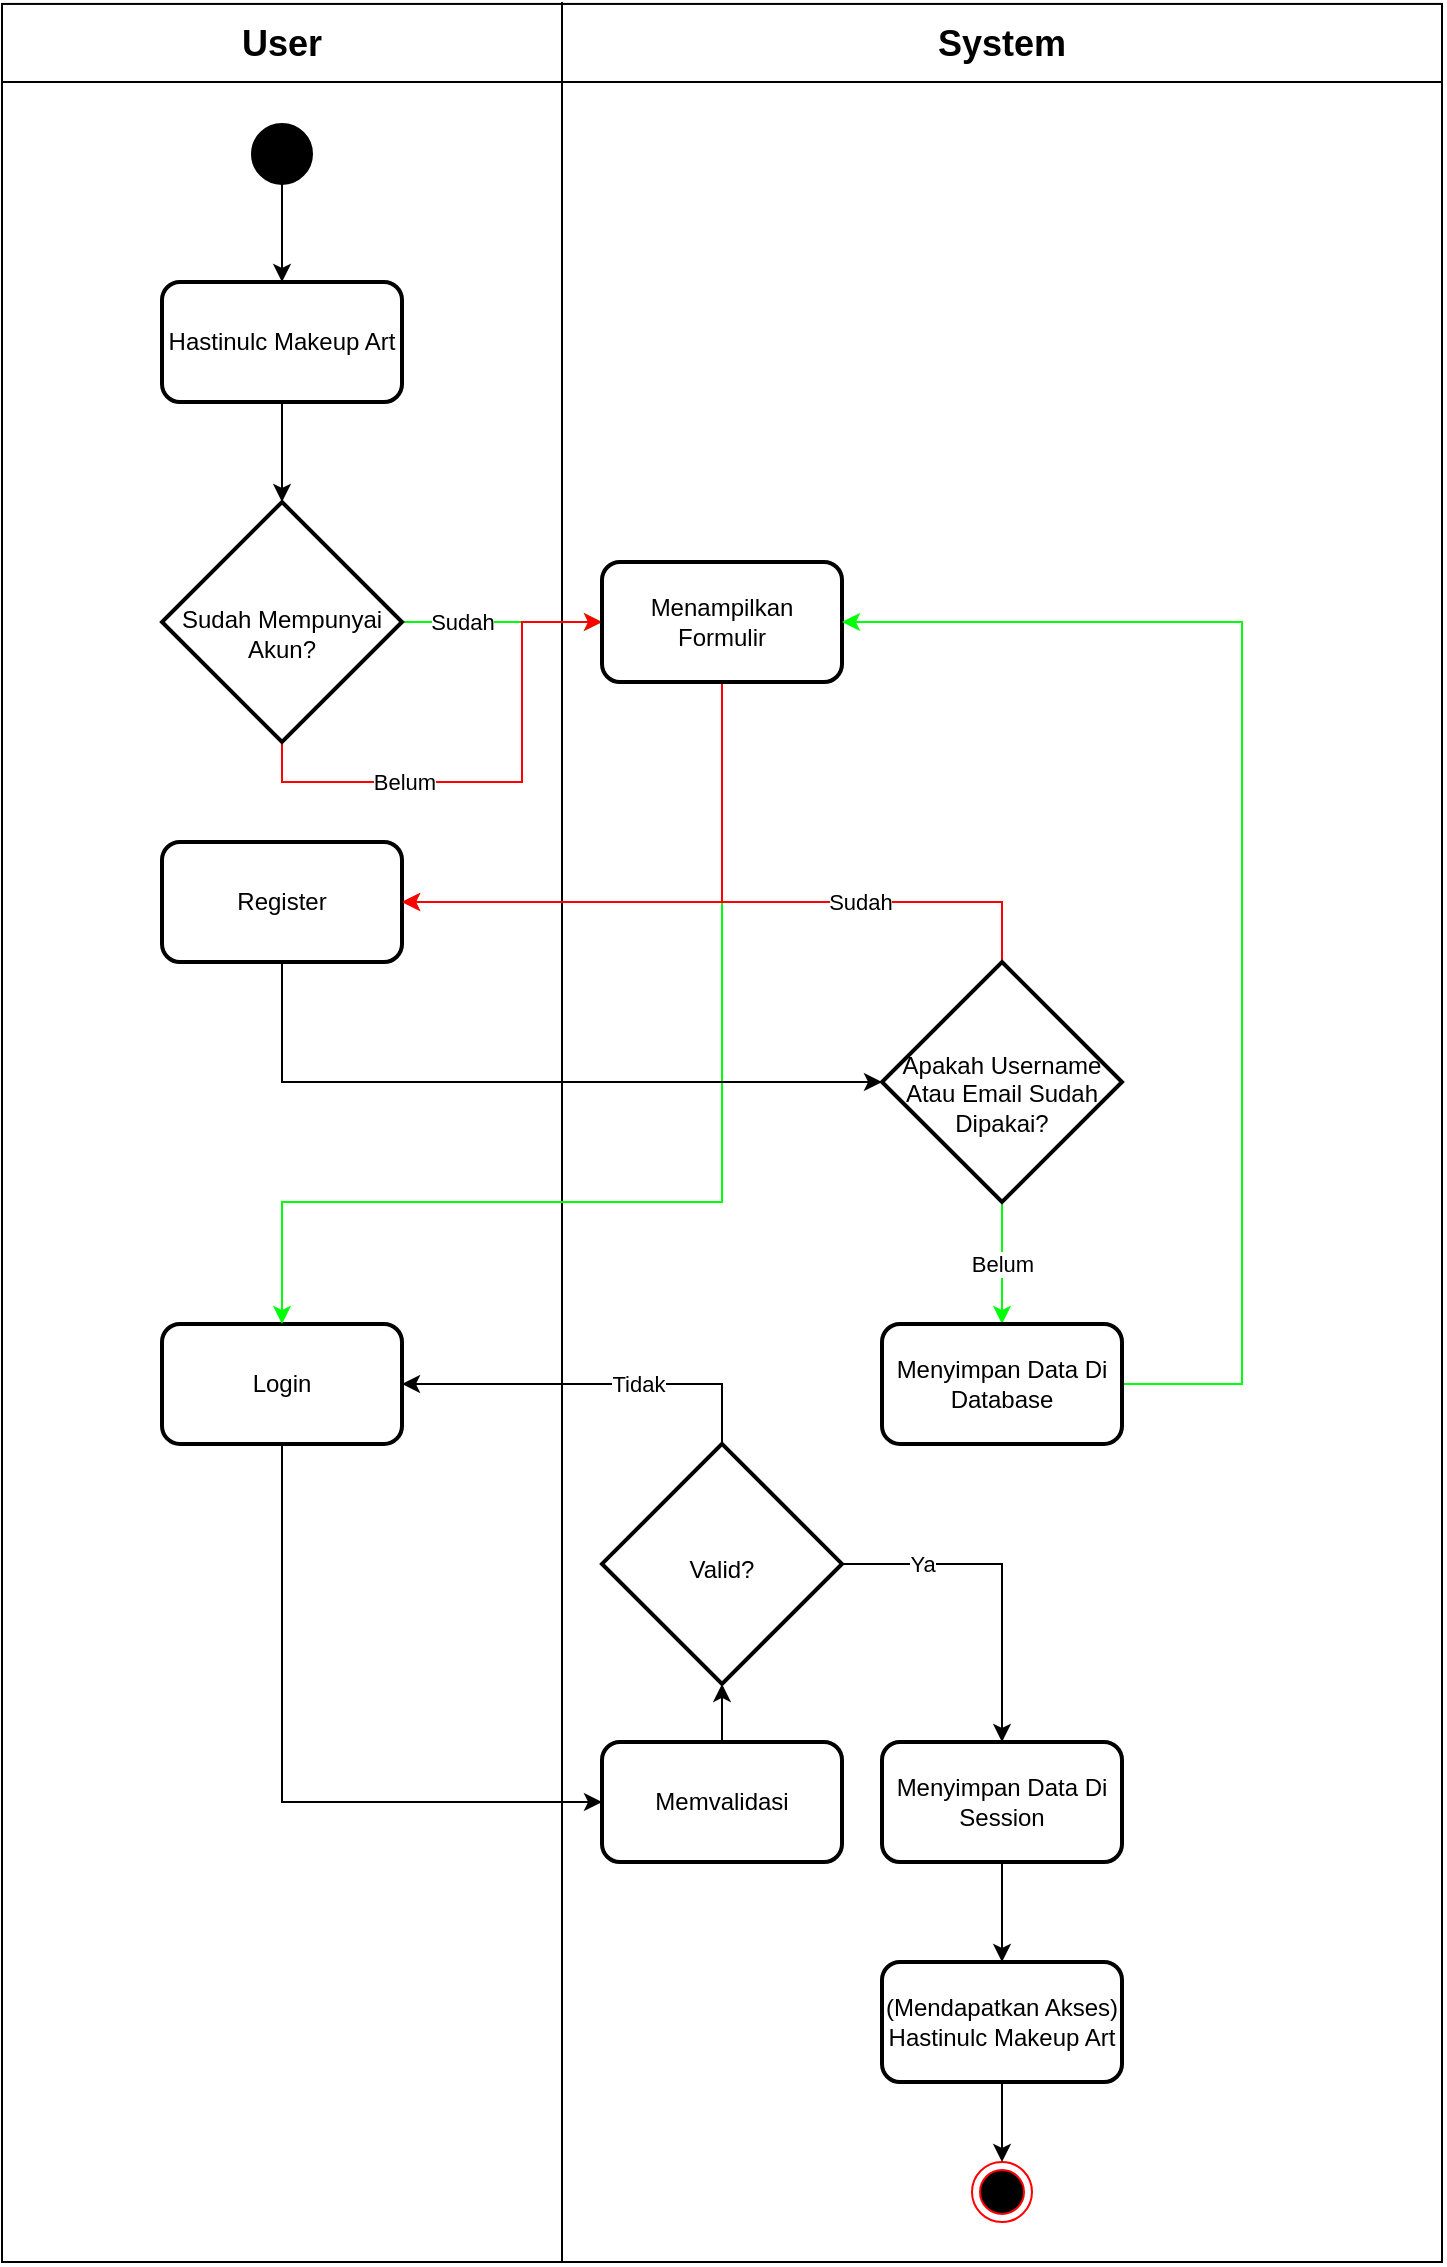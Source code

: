 <mxfile version="26.0.16">
  <diagram name="Page-1" id="WASLpTwy2ZbQWI6ii88h">
    <mxGraphModel dx="2049" dy="1194" grid="1" gridSize="10" guides="1" tooltips="1" connect="1" arrows="1" fold="1" page="1" pageScale="1" pageWidth="850" pageHeight="1100" math="0" shadow="0">
      <root>
        <mxCell id="0" />
        <mxCell id="1" parent="0" />
        <mxCell id="7nAhwSSTOHI013ocTRrG-188" value="" style="rounded=0;whiteSpace=wrap;html=1;" parent="1" vertex="1">
          <mxGeometry x="40" y="40.97" width="720" height="1129.03" as="geometry" />
        </mxCell>
        <mxCell id="7nAhwSSTOHI013ocTRrG-128" value="" style="endArrow=none;html=1;rounded=0;" parent="1" edge="1">
          <mxGeometry width="50" height="50" relative="1" as="geometry">
            <mxPoint x="320" y="1170" as="sourcePoint" />
            <mxPoint x="320" y="40" as="targetPoint" />
          </mxGeometry>
        </mxCell>
        <mxCell id="7nAhwSSTOHI013ocTRrG-129" value="" style="endArrow=none;html=1;rounded=0;" parent="1" edge="1">
          <mxGeometry width="50" height="50" relative="1" as="geometry">
            <mxPoint x="40" y="80" as="sourcePoint" />
            <mxPoint x="760" y="80" as="targetPoint" />
            <Array as="points">
              <mxPoint x="390" y="80" />
            </Array>
          </mxGeometry>
        </mxCell>
        <mxCell id="7nAhwSSTOHI013ocTRrG-130" value="User" style="text;html=1;align=center;verticalAlign=middle;whiteSpace=wrap;rounded=0;fontSize=18;fontStyle=1" parent="1" vertex="1">
          <mxGeometry x="40" y="40.97" width="280" height="40" as="geometry" />
        </mxCell>
        <mxCell id="_p5EBCPVnYr-h8DB5MFF-2" value="" style="edgeStyle=orthogonalEdgeStyle;rounded=0;orthogonalLoop=1;jettySize=auto;html=1;" edge="1" parent="1" source="7nAhwSSTOHI013ocTRrG-132" target="_p5EBCPVnYr-h8DB5MFF-1">
          <mxGeometry relative="1" as="geometry" />
        </mxCell>
        <mxCell id="7nAhwSSTOHI013ocTRrG-132" value="" style="ellipse;whiteSpace=wrap;html=1;aspect=fixed;labelBackgroundColor=none;fillColor=#000000;" parent="1" vertex="1">
          <mxGeometry x="165" y="100.97" width="30" height="30" as="geometry" />
        </mxCell>
        <mxCell id="_p5EBCPVnYr-h8DB5MFF-8" style="edgeStyle=orthogonalEdgeStyle;rounded=0;orthogonalLoop=1;jettySize=auto;html=1;exitX=1;exitY=0.5;exitDx=0;exitDy=0;exitPerimeter=0;fillColor=#d5e8d4;strokeColor=#00FF08;" edge="1" parent="1" source="7nAhwSSTOHI013ocTRrG-135" target="_p5EBCPVnYr-h8DB5MFF-7">
          <mxGeometry relative="1" as="geometry" />
        </mxCell>
        <mxCell id="_p5EBCPVnYr-h8DB5MFF-21" value="Sudah" style="edgeLabel;html=1;align=center;verticalAlign=middle;resizable=0;points=[];" vertex="1" connectable="0" parent="_p5EBCPVnYr-h8DB5MFF-8">
          <mxGeometry x="-0.479" y="3" relative="1" as="geometry">
            <mxPoint x="4" y="3" as="offset" />
          </mxGeometry>
        </mxCell>
        <mxCell id="_p5EBCPVnYr-h8DB5MFF-11" style="edgeStyle=orthogonalEdgeStyle;rounded=0;orthogonalLoop=1;jettySize=auto;html=1;entryX=0;entryY=0.5;entryDx=0;entryDy=0;fillColor=#f8cecc;strokeColor=#FF0000;" edge="1" parent="1" source="7nAhwSSTOHI013ocTRrG-135" target="_p5EBCPVnYr-h8DB5MFF-7">
          <mxGeometry relative="1" as="geometry">
            <Array as="points">
              <mxPoint x="180" y="430" />
              <mxPoint x="300" y="430" />
              <mxPoint x="300" y="350" />
            </Array>
          </mxGeometry>
        </mxCell>
        <mxCell id="_p5EBCPVnYr-h8DB5MFF-12" value="Belum" style="edgeLabel;html=1;align=center;verticalAlign=middle;resizable=0;points=[];" vertex="1" connectable="0" parent="_p5EBCPVnYr-h8DB5MFF-11">
          <mxGeometry x="-0.603" relative="1" as="geometry">
            <mxPoint x="29" as="offset" />
          </mxGeometry>
        </mxCell>
        <mxCell id="7nAhwSSTOHI013ocTRrG-135" value="Sudah Mempunyai Akun?" style="strokeWidth=2;html=1;shape=mxgraph.flowchart.decision;whiteSpace=wrap;spacingTop=12;" parent="1" vertex="1">
          <mxGeometry x="120" y="290" width="120" height="120" as="geometry" />
        </mxCell>
        <mxCell id="7nAhwSSTOHI013ocTRrG-177" value="" style="ellipse;html=1;shape=endState;fillColor=#000000;strokeColor=#ff0000;" parent="1" vertex="1">
          <mxGeometry x="525" y="1120" width="30" height="30" as="geometry" />
        </mxCell>
        <mxCell id="7nAhwSSTOHI013ocTRrG-131" value="System" style="text;html=1;align=center;verticalAlign=middle;whiteSpace=wrap;rounded=0;fontSize=18;fontStyle=1" parent="1" vertex="1">
          <mxGeometry x="320" y="40.97" width="440" height="40" as="geometry" />
        </mxCell>
        <mxCell id="_p5EBCPVnYr-h8DB5MFF-3" value="" style="edgeStyle=orthogonalEdgeStyle;rounded=0;orthogonalLoop=1;jettySize=auto;html=1;" edge="1" parent="1" source="_p5EBCPVnYr-h8DB5MFF-1" target="7nAhwSSTOHI013ocTRrG-135">
          <mxGeometry relative="1" as="geometry" />
        </mxCell>
        <mxCell id="_p5EBCPVnYr-h8DB5MFF-1" value="Hastinulc Makeup Art" style="rounded=1;whiteSpace=wrap;html=1;strokeWidth=2;" vertex="1" parent="1">
          <mxGeometry x="120" y="180" width="120" height="60" as="geometry" />
        </mxCell>
        <mxCell id="_p5EBCPVnYr-h8DB5MFF-15" style="edgeStyle=orthogonalEdgeStyle;rounded=0;orthogonalLoop=1;jettySize=auto;html=1;entryX=0;entryY=0.5;entryDx=0;entryDy=0;" edge="1" parent="1" source="_p5EBCPVnYr-h8DB5MFF-4" target="_p5EBCPVnYr-h8DB5MFF-14">
          <mxGeometry relative="1" as="geometry">
            <Array as="points">
              <mxPoint x="180" y="940" />
            </Array>
          </mxGeometry>
        </mxCell>
        <mxCell id="_p5EBCPVnYr-h8DB5MFF-4" value="Login" style="rounded=1;whiteSpace=wrap;html=1;strokeWidth=2;" vertex="1" parent="1">
          <mxGeometry x="120" y="700.97" width="120" height="60" as="geometry" />
        </mxCell>
        <mxCell id="_p5EBCPVnYr-h8DB5MFF-9" style="edgeStyle=orthogonalEdgeStyle;rounded=0;orthogonalLoop=1;jettySize=auto;html=1;entryX=0.5;entryY=0;entryDx=0;entryDy=0;fillColor=#60a917;strokeColor=#00FF08;" edge="1" parent="1" source="_p5EBCPVnYr-h8DB5MFF-7" target="_p5EBCPVnYr-h8DB5MFF-4">
          <mxGeometry relative="1" as="geometry">
            <Array as="points">
              <mxPoint x="400" y="640" />
              <mxPoint x="180" y="640" />
            </Array>
          </mxGeometry>
        </mxCell>
        <mxCell id="_p5EBCPVnYr-h8DB5MFF-20" style="edgeStyle=orthogonalEdgeStyle;rounded=0;orthogonalLoop=1;jettySize=auto;html=1;entryX=1;entryY=0.5;entryDx=0;entryDy=0;fillColor=#f8cecc;strokeColor=#FF0000;" edge="1" parent="1" source="_p5EBCPVnYr-h8DB5MFF-7" target="_p5EBCPVnYr-h8DB5MFF-18">
          <mxGeometry relative="1" as="geometry">
            <Array as="points">
              <mxPoint x="400" y="490" />
            </Array>
          </mxGeometry>
        </mxCell>
        <mxCell id="_p5EBCPVnYr-h8DB5MFF-7" value="Menampilkan Formulir" style="rounded=1;whiteSpace=wrap;html=1;strokeWidth=2;" vertex="1" parent="1">
          <mxGeometry x="340" y="320" width="120" height="60" as="geometry" />
        </mxCell>
        <mxCell id="_p5EBCPVnYr-h8DB5MFF-31" value="" style="edgeStyle=orthogonalEdgeStyle;rounded=0;orthogonalLoop=1;jettySize=auto;html=1;" edge="1" parent="1" source="_p5EBCPVnYr-h8DB5MFF-14" target="_p5EBCPVnYr-h8DB5MFF-30">
          <mxGeometry relative="1" as="geometry" />
        </mxCell>
        <mxCell id="_p5EBCPVnYr-h8DB5MFF-14" value="Memvalidasi" style="rounded=1;whiteSpace=wrap;html=1;strokeWidth=2;" vertex="1" parent="1">
          <mxGeometry x="340" y="910" width="120" height="60" as="geometry" />
        </mxCell>
        <mxCell id="_p5EBCPVnYr-h8DB5MFF-18" value="Register" style="rounded=1;whiteSpace=wrap;html=1;strokeWidth=2;" vertex="1" parent="1">
          <mxGeometry x="120" y="460" width="120" height="60" as="geometry" />
        </mxCell>
        <mxCell id="_p5EBCPVnYr-h8DB5MFF-24" style="edgeStyle=orthogonalEdgeStyle;rounded=0;orthogonalLoop=1;jettySize=auto;html=1;entryX=1;entryY=0.5;entryDx=0;entryDy=0;strokeColor=#FF0000;" edge="1" parent="1" source="_p5EBCPVnYr-h8DB5MFF-22" target="_p5EBCPVnYr-h8DB5MFF-18">
          <mxGeometry relative="1" as="geometry">
            <Array as="points">
              <mxPoint x="540" y="490" />
            </Array>
          </mxGeometry>
        </mxCell>
        <mxCell id="_p5EBCPVnYr-h8DB5MFF-25" value="Sudah" style="edgeLabel;html=1;align=center;verticalAlign=middle;resizable=0;points=[];" vertex="1" connectable="0" parent="_p5EBCPVnYr-h8DB5MFF-24">
          <mxGeometry x="-0.386" y="-1" relative="1" as="geometry">
            <mxPoint y="1" as="offset" />
          </mxGeometry>
        </mxCell>
        <mxCell id="_p5EBCPVnYr-h8DB5MFF-27" value="" style="edgeStyle=orthogonalEdgeStyle;rounded=0;orthogonalLoop=1;jettySize=auto;html=1;strokeColor=#00FF08;" edge="1" parent="1" source="_p5EBCPVnYr-h8DB5MFF-22" target="_p5EBCPVnYr-h8DB5MFF-26">
          <mxGeometry relative="1" as="geometry" />
        </mxCell>
        <mxCell id="_p5EBCPVnYr-h8DB5MFF-28" value="Belum" style="edgeLabel;html=1;align=center;verticalAlign=middle;resizable=0;points=[];" vertex="1" connectable="0" parent="_p5EBCPVnYr-h8DB5MFF-27">
          <mxGeometry x="-0.431" relative="1" as="geometry">
            <mxPoint y="13" as="offset" />
          </mxGeometry>
        </mxCell>
        <mxCell id="_p5EBCPVnYr-h8DB5MFF-22" value="&lt;font&gt;Apakah Username Atau Email Sudah Dipakai?&lt;/font&gt;" style="strokeWidth=2;html=1;shape=mxgraph.flowchart.decision;whiteSpace=wrap;spacingTop=12;" vertex="1" parent="1">
          <mxGeometry x="480" y="520" width="120" height="120" as="geometry" />
        </mxCell>
        <mxCell id="_p5EBCPVnYr-h8DB5MFF-23" style="edgeStyle=orthogonalEdgeStyle;rounded=0;orthogonalLoop=1;jettySize=auto;html=1;exitX=0.5;exitY=1;exitDx=0;exitDy=0;entryX=0;entryY=0.5;entryDx=0;entryDy=0;entryPerimeter=0;" edge="1" parent="1" source="_p5EBCPVnYr-h8DB5MFF-18" target="_p5EBCPVnYr-h8DB5MFF-22">
          <mxGeometry relative="1" as="geometry" />
        </mxCell>
        <mxCell id="_p5EBCPVnYr-h8DB5MFF-29" style="edgeStyle=orthogonalEdgeStyle;rounded=0;orthogonalLoop=1;jettySize=auto;html=1;exitX=1;exitY=0.5;exitDx=0;exitDy=0;entryX=1;entryY=0.5;entryDx=0;entryDy=0;strokeColor=#00FF08;" edge="1" parent="1" source="_p5EBCPVnYr-h8DB5MFF-26" target="_p5EBCPVnYr-h8DB5MFF-7">
          <mxGeometry relative="1" as="geometry">
            <Array as="points">
              <mxPoint x="660" y="731" />
              <mxPoint x="660" y="350" />
            </Array>
          </mxGeometry>
        </mxCell>
        <mxCell id="_p5EBCPVnYr-h8DB5MFF-26" value="Menyimpan Data Di Database" style="rounded=1;whiteSpace=wrap;html=1;strokeWidth=2;" vertex="1" parent="1">
          <mxGeometry x="480" y="700.97" width="120" height="60" as="geometry" />
        </mxCell>
        <mxCell id="_p5EBCPVnYr-h8DB5MFF-32" style="edgeStyle=orthogonalEdgeStyle;rounded=0;orthogonalLoop=1;jettySize=auto;html=1;exitX=0.5;exitY=0;exitDx=0;exitDy=0;exitPerimeter=0;entryX=1;entryY=0.5;entryDx=0;entryDy=0;" edge="1" parent="1" source="_p5EBCPVnYr-h8DB5MFF-30" target="_p5EBCPVnYr-h8DB5MFF-4">
          <mxGeometry relative="1" as="geometry">
            <Array as="points">
              <mxPoint x="400" y="731" />
            </Array>
          </mxGeometry>
        </mxCell>
        <mxCell id="_p5EBCPVnYr-h8DB5MFF-33" value="Tidak" style="edgeLabel;html=1;align=center;verticalAlign=middle;resizable=0;points=[];" vertex="1" connectable="0" parent="_p5EBCPVnYr-h8DB5MFF-32">
          <mxGeometry x="-0.244" relative="1" as="geometry">
            <mxPoint as="offset" />
          </mxGeometry>
        </mxCell>
        <mxCell id="_p5EBCPVnYr-h8DB5MFF-35" style="edgeStyle=orthogonalEdgeStyle;rounded=0;orthogonalLoop=1;jettySize=auto;html=1;entryX=0.5;entryY=0;entryDx=0;entryDy=0;" edge="1" parent="1" source="_p5EBCPVnYr-h8DB5MFF-30" target="_p5EBCPVnYr-h8DB5MFF-37">
          <mxGeometry relative="1" as="geometry" />
        </mxCell>
        <mxCell id="_p5EBCPVnYr-h8DB5MFF-36" value="Ya" style="edgeLabel;html=1;align=center;verticalAlign=middle;resizable=0;points=[];" vertex="1" connectable="0" parent="_p5EBCPVnYr-h8DB5MFF-35">
          <mxGeometry x="-0.651" relative="1" as="geometry">
            <mxPoint x="10" as="offset" />
          </mxGeometry>
        </mxCell>
        <mxCell id="_p5EBCPVnYr-h8DB5MFF-30" value="&lt;font&gt;Valid?&lt;/font&gt;" style="strokeWidth=2;html=1;shape=mxgraph.flowchart.decision;whiteSpace=wrap;spacingTop=6;spacing=2;" vertex="1" parent="1">
          <mxGeometry x="340" y="760.97" width="120" height="120" as="geometry" />
        </mxCell>
        <mxCell id="_p5EBCPVnYr-h8DB5MFF-39" value="" style="edgeStyle=orthogonalEdgeStyle;rounded=0;orthogonalLoop=1;jettySize=auto;html=1;" edge="1" parent="1" source="_p5EBCPVnYr-h8DB5MFF-34" target="7nAhwSSTOHI013ocTRrG-177">
          <mxGeometry relative="1" as="geometry" />
        </mxCell>
        <mxCell id="_p5EBCPVnYr-h8DB5MFF-34" value="&lt;div&gt;(Mendapatkan Akses)&lt;/div&gt;Hastinulc Makeup Art" style="rounded=1;whiteSpace=wrap;html=1;strokeWidth=2;" vertex="1" parent="1">
          <mxGeometry x="480" y="1020" width="120" height="60" as="geometry" />
        </mxCell>
        <mxCell id="_p5EBCPVnYr-h8DB5MFF-38" value="" style="edgeStyle=orthogonalEdgeStyle;rounded=0;orthogonalLoop=1;jettySize=auto;html=1;" edge="1" parent="1" source="_p5EBCPVnYr-h8DB5MFF-37" target="_p5EBCPVnYr-h8DB5MFF-34">
          <mxGeometry relative="1" as="geometry" />
        </mxCell>
        <mxCell id="_p5EBCPVnYr-h8DB5MFF-37" value="Menyimpan Data Di Session" style="rounded=1;whiteSpace=wrap;html=1;strokeWidth=2;" vertex="1" parent="1">
          <mxGeometry x="480" y="910" width="120" height="60" as="geometry" />
        </mxCell>
      </root>
    </mxGraphModel>
  </diagram>
</mxfile>
